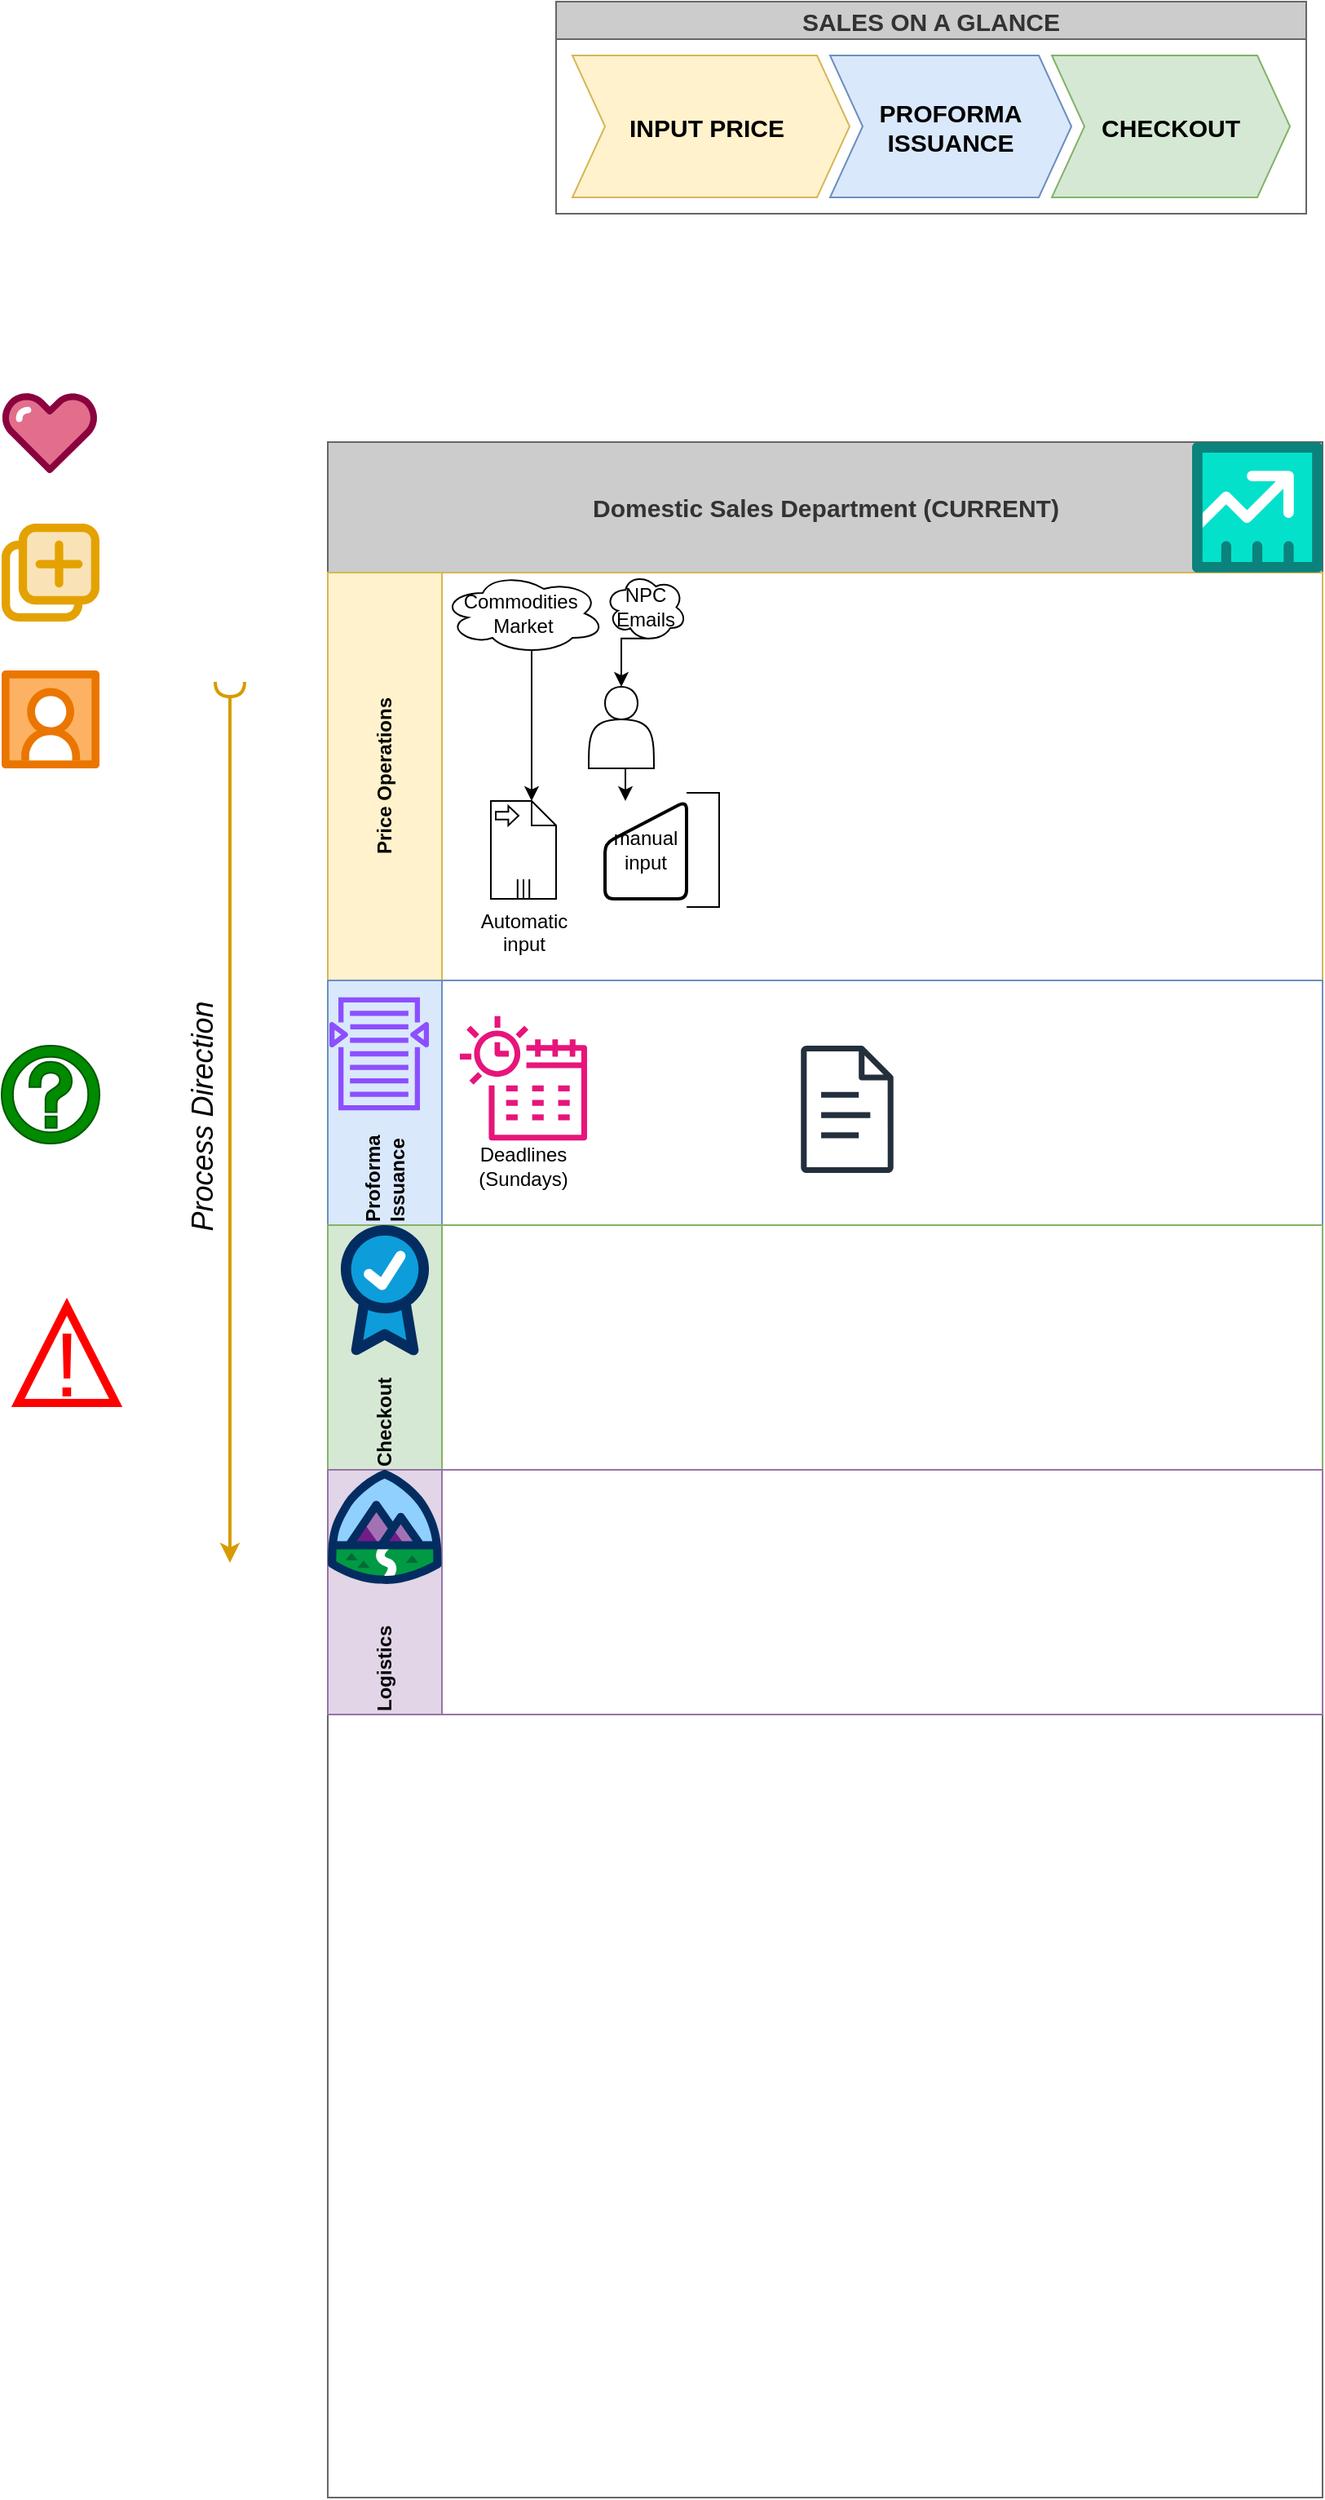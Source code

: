 <mxfile version="24.6.4" type="github">
  <diagram name="Page-1" id="c7488fd3-1785-93aa-aadb-54a6760d102a">
    <mxGraphModel dx="1195" dy="951" grid="1" gridSize="10" guides="1" tooltips="1" connect="1" arrows="1" fold="1" page="0" pageScale="1" pageWidth="1100" pageHeight="850" background="none" math="0" shadow="0">
      <root>
        <mxCell id="0" />
        <mxCell id="1" parent="0" />
        <mxCell id="2b4e8129b02d487f-1" value="Domestic Sales Department (CURRENT)" style="swimlane;html=1;childLayout=stackLayout;horizontal=1;startSize=80;horizontalStack=0;rounded=0;shadow=0;labelBackgroundColor=none;strokeWidth=1;fontFamily=Helvetica;fontSize=15;align=center;fillColor=#CCCCCC;strokeColor=#666666;fontColor=#333333;" parent="1" vertex="1">
          <mxGeometry x="180" y="70" width="610" height="1260" as="geometry" />
        </mxCell>
        <mxCell id="2b4e8129b02d487f-2" value="Price Operations" style="swimlane;html=1;startSize=70;horizontal=0;fillColor=#fff2cc;strokeColor=#d6b656;swimlaneFillColor=none;glass=0;rounded=0;shadow=0;" parent="2b4e8129b02d487f-1" vertex="1">
          <mxGeometry y="80" width="610" height="250" as="geometry" />
        </mxCell>
        <mxCell id="qrnM_26eQoAFYajClJYY-13" value="Commodities&amp;nbsp;&lt;div&gt;Market&lt;/div&gt;" style="ellipse;shape=cloud;whiteSpace=wrap;html=1;align=center;" vertex="1" parent="2b4e8129b02d487f-2">
          <mxGeometry x="70" width="100" height="50" as="geometry" />
        </mxCell>
        <mxCell id="qrnM_26eQoAFYajClJYY-28" style="edgeStyle=orthogonalEdgeStyle;rounded=0;orthogonalLoop=1;jettySize=auto;html=1;exitX=0.5;exitY=1;exitDx=0;exitDy=0;entryX=0.25;entryY=0;entryDx=0;entryDy=0;" edge="1" parent="2b4e8129b02d487f-2" source="qrnM_26eQoAFYajClJYY-14" target="qrnM_26eQoAFYajClJYY-26">
          <mxGeometry relative="1" as="geometry" />
        </mxCell>
        <mxCell id="qrnM_26eQoAFYajClJYY-14" value="" style="shape=actor;whiteSpace=wrap;html=1;" vertex="1" parent="2b4e8129b02d487f-2">
          <mxGeometry x="160" y="70" width="40" height="50" as="geometry" />
        </mxCell>
        <mxCell id="qrnM_26eQoAFYajClJYY-24" style="edgeStyle=orthogonalEdgeStyle;rounded=0;orthogonalLoop=1;jettySize=auto;html=1;exitX=0.55;exitY=0.95;exitDx=0;exitDy=0;exitPerimeter=0;entryX=0.5;entryY=0;entryDx=0;entryDy=0;" edge="1" parent="2b4e8129b02d487f-2" source="qrnM_26eQoAFYajClJYY-15" target="qrnM_26eQoAFYajClJYY-14">
          <mxGeometry relative="1" as="geometry" />
        </mxCell>
        <mxCell id="qrnM_26eQoAFYajClJYY-15" value="&lt;div&gt;NPC&lt;/div&gt;&lt;div&gt;Emails&lt;/div&gt;" style="ellipse;shape=cloud;whiteSpace=wrap;html=1;align=center;" vertex="1" parent="2b4e8129b02d487f-2">
          <mxGeometry x="170" width="50" height="42.5" as="geometry" />
        </mxCell>
        <mxCell id="qrnM_26eQoAFYajClJYY-25" value="Automatic&lt;div&gt;input&lt;/div&gt;" style="shape=mxgraph.bpmn.data;labelPosition=center;verticalLabelPosition=bottom;align=center;verticalAlign=top;size=15;html=1;bpmnTransferType=input;isCollection=1;" vertex="1" parent="2b4e8129b02d487f-2">
          <mxGeometry x="100" y="140" width="40" height="60" as="geometry" />
        </mxCell>
        <mxCell id="qrnM_26eQoAFYajClJYY-26" value="manual&lt;div&gt;input&lt;/div&gt;" style="html=1;strokeWidth=2;shape=manualInput;whiteSpace=wrap;rounded=1;size=26;arcSize=11;" vertex="1" parent="2b4e8129b02d487f-2">
          <mxGeometry x="170" y="140" width="50" height="60" as="geometry" />
        </mxCell>
        <mxCell id="qrnM_26eQoAFYajClJYY-27" style="edgeStyle=orthogonalEdgeStyle;rounded=0;orthogonalLoop=1;jettySize=auto;html=1;exitX=0.55;exitY=0.95;exitDx=0;exitDy=0;exitPerimeter=0;entryX=0;entryY=0;entryDx=25;entryDy=0;entryPerimeter=0;" edge="1" parent="2b4e8129b02d487f-2" source="qrnM_26eQoAFYajClJYY-13" target="qrnM_26eQoAFYajClJYY-25">
          <mxGeometry relative="1" as="geometry" />
        </mxCell>
        <mxCell id="qrnM_26eQoAFYajClJYY-29" value="" style="pointerEvents=1;verticalLabelPosition=bottom;shadow=0;dashed=0;align=center;html=1;verticalAlign=top;shape=mxgraph.electrical.miscellaneous.permanent_magnet" vertex="1" parent="2b4e8129b02d487f-2">
          <mxGeometry x="220" y="135" width="20" height="70" as="geometry" />
        </mxCell>
        <mxCell id="2b4e8129b02d487f-3" value="Proforma&amp;nbsp;&lt;div&gt;Issuance&lt;/div&gt;" style="swimlane;html=1;startSize=70;horizontal=0;fillColor=#dae8fc;strokeColor=#6c8ebf;align=left;" parent="2b4e8129b02d487f-1" vertex="1">
          <mxGeometry y="330" width="610" height="150" as="geometry" />
        </mxCell>
        <mxCell id="qrnM_26eQoAFYajClJYY-35" value="" style="group" vertex="1" connectable="0" parent="2b4e8129b02d487f-3">
          <mxGeometry x="81" y="21" width="78" height="108" as="geometry" />
        </mxCell>
        <mxCell id="qrnM_26eQoAFYajClJYY-32" value="" style="sketch=0;outlineConnect=0;fontColor=#232F3E;gradientColor=none;fillColor=#E7157B;strokeColor=none;dashed=0;verticalLabelPosition=bottom;verticalAlign=top;align=center;html=1;fontSize=12;fontStyle=0;aspect=fixed;pointerEvents=1;shape=mxgraph.aws4.eventbridge_scheduler;" vertex="1" parent="qrnM_26eQoAFYajClJYY-35">
          <mxGeometry width="78" height="78" as="geometry" />
        </mxCell>
        <mxCell id="qrnM_26eQoAFYajClJYY-34" value="Deadlines (Sundays)" style="text;html=1;align=center;verticalAlign=middle;whiteSpace=wrap;rounded=0;" vertex="1" parent="qrnM_26eQoAFYajClJYY-35">
          <mxGeometry x="9" y="78" width="60" height="30" as="geometry" />
        </mxCell>
        <mxCell id="qrnM_26eQoAFYajClJYY-46" value="" style="sketch=0;outlineConnect=0;fontColor=#232F3E;gradientColor=none;fillColor=#8C4FFF;strokeColor=none;dashed=0;verticalLabelPosition=bottom;verticalAlign=top;align=center;html=1;fontSize=12;fontStyle=0;aspect=fixed;pointerEvents=1;shape=mxgraph.aws4.search_documents;" vertex="1" parent="2b4e8129b02d487f-3">
          <mxGeometry x="1" y="10" width="61.03" height="70" as="geometry" />
        </mxCell>
        <mxCell id="qrnM_26eQoAFYajClJYY-47" value="" style="sketch=0;outlineConnect=0;fontColor=#232F3E;gradientColor=none;fillColor=#232F3D;strokeColor=none;dashed=0;verticalLabelPosition=bottom;verticalAlign=top;align=center;html=1;fontSize=12;fontStyle=0;aspect=fixed;pointerEvents=1;shape=mxgraph.aws4.document;" vertex="1" parent="2b4e8129b02d487f-3">
          <mxGeometry x="290" y="40" width="57" height="78" as="geometry" />
        </mxCell>
        <mxCell id="qrnM_26eQoAFYajClJYY-12" value="Checkout" style="swimlane;html=1;startSize=70;horizontal=0;fillColor=#d5e8d4;strokeColor=#82b366;align=left;" vertex="1" parent="2b4e8129b02d487f-1">
          <mxGeometry y="480" width="610" height="150" as="geometry" />
        </mxCell>
        <mxCell id="qrnM_26eQoAFYajClJYY-45" value="" style="verticalLabelPosition=bottom;aspect=fixed;html=1;shape=mxgraph.salesforce.success;" vertex="1" parent="qrnM_26eQoAFYajClJYY-12">
          <mxGeometry x="7.8" width="54.4" height="80" as="geometry" />
        </mxCell>
        <mxCell id="2b4e8129b02d487f-4" value="Logistics" style="swimlane;html=1;startSize=70;horizontal=0;fillColor=#e1d5e7;strokeColor=#9673a6;verticalAlign=middle;align=left;" parent="2b4e8129b02d487f-1" vertex="1">
          <mxGeometry y="630" width="610" height="150" as="geometry" />
        </mxCell>
        <mxCell id="qrnM_26eQoAFYajClJYY-43" value="" style="verticalLabelPosition=bottom;aspect=fixed;html=1;shape=mxgraph.salesforce.learning;" vertex="1" parent="2b4e8129b02d487f-4">
          <mxGeometry width="70" height="70" as="geometry" />
        </mxCell>
        <mxCell id="qrnM_26eQoAFYajClJYY-1" value="" style="endArrow=classic;html=1;rounded=0;strokeWidth=2;startArrow=halfCircle;startFill=0;fillColor=#ffe6cc;strokeColor=#d79b00;" edge="1" parent="1">
          <mxGeometry width="50" height="50" relative="1" as="geometry">
            <mxPoint x="120" y="217" as="sourcePoint" />
            <mxPoint x="120" y="757" as="targetPoint" />
          </mxGeometry>
        </mxCell>
        <mxCell id="qrnM_26eQoAFYajClJYY-2" value="Process Direction" style="edgeLabel;html=1;align=center;verticalAlign=bottom;resizable=0;points=[];horizontal=0;fontSize=18;fontStyle=2" vertex="1" connectable="0" parent="qrnM_26eQoAFYajClJYY-1">
          <mxGeometry x="-0.01" y="-3" relative="1" as="geometry">
            <mxPoint as="offset" />
          </mxGeometry>
        </mxCell>
        <mxCell id="qrnM_26eQoAFYajClJYY-36" value="SALES ON A GLANCE" style="swimlane;childLayout=stackLayout;horizontal=1;fillColor=#CCCCCC;horizontalStack=1;resizeParent=1;resizeParentMax=0;resizeLast=0;collapsible=0;strokeColor=#666666;stackBorder=10;stackSpacing=-12;resizable=1;align=center;points=[];whiteSpace=wrap;html=1;rounded=0;shadow=0;strokeWidth=1;verticalAlign=middle;fontFamily=Helvetica;fontSize=15;fontColor=#333333;fontStyle=1;labelBackgroundColor=none;" vertex="1" parent="1">
          <mxGeometry x="320" y="-200" width="460" height="130" as="geometry" />
        </mxCell>
        <mxCell id="qrnM_26eQoAFYajClJYY-37" value="INPUT PRICE&lt;span style=&quot;white-space: pre;&quot;&gt;&#x9;&lt;/span&gt;" style="shape=step;perimeter=stepPerimeter;fixedSize=1;points=[];whiteSpace=wrap;html=1;fillColor=#fff2cc;strokeColor=#d6b656;rounded=0;shadow=0;strokeWidth=1;align=center;verticalAlign=middle;fontFamily=Helvetica;fontSize=15;fontStyle=1;labelBackgroundColor=none;" vertex="1" parent="qrnM_26eQoAFYajClJYY-36">
          <mxGeometry x="10" y="33" width="170" height="87" as="geometry" />
        </mxCell>
        <mxCell id="qrnM_26eQoAFYajClJYY-38" value="PROFORMA&lt;div&gt;ISSUANCE&lt;/div&gt;" style="shape=step;perimeter=stepPerimeter;fixedSize=1;points=[];whiteSpace=wrap;html=1;rounded=0;shadow=0;strokeColor=#6c8ebf;strokeWidth=1;align=center;verticalAlign=middle;fontFamily=Helvetica;fontSize=15;fontStyle=1;labelBackgroundColor=none;fillColor=#dae8fc;" vertex="1" parent="qrnM_26eQoAFYajClJYY-36">
          <mxGeometry x="168" y="33" width="148" height="87" as="geometry" />
        </mxCell>
        <mxCell id="qrnM_26eQoAFYajClJYY-39" value="CHECKOUT" style="shape=step;perimeter=stepPerimeter;fixedSize=1;points=[];whiteSpace=wrap;html=1;rounded=0;shadow=0;strokeColor=#82b366;strokeWidth=1;align=center;verticalAlign=middle;fontFamily=Helvetica;fontSize=15;fontStyle=1;labelBackgroundColor=none;fillColor=#d5e8d4;" vertex="1" parent="qrnM_26eQoAFYajClJYY-36">
          <mxGeometry x="304" y="33" width="146" height="87" as="geometry" />
        </mxCell>
        <mxCell id="qrnM_26eQoAFYajClJYY-40" value="" style="verticalLabelPosition=bottom;aspect=fixed;html=1;shape=mxgraph.salesforce.partners;" vertex="1" parent="1">
          <mxGeometry x="-20" y="120" width="60" height="60" as="geometry" />
        </mxCell>
        <mxCell id="qrnM_26eQoAFYajClJYY-41" value="" style="verticalLabelPosition=bottom;aspect=fixed;html=1;shape=mxgraph.salesforce.social_studio;" vertex="1" parent="1">
          <mxGeometry x="-20" y="210" width="60" height="60" as="geometry" />
        </mxCell>
        <mxCell id="qrnM_26eQoAFYajClJYY-42" value="" style="verticalLabelPosition=bottom;aspect=fixed;html=1;shape=mxgraph.salesforce.service;" vertex="1" parent="1">
          <mxGeometry x="-20" y="40" width="60" height="49.2" as="geometry" />
        </mxCell>
        <mxCell id="qrnM_26eQoAFYajClJYY-44" value="" style="verticalLabelPosition=bottom;aspect=fixed;html=1;shape=mxgraph.salesforce.sales;" vertex="1" parent="1">
          <mxGeometry x="710" y="70" width="80" height="80" as="geometry" />
        </mxCell>
        <mxCell id="qrnM_26eQoAFYajClJYY-48" value="" style="shape=mxgraph.signs.travel.information_1;html=1;pointerEvents=1;verticalLabelPosition=bottom;verticalAlign=top;align=center;sketch=0;fillColor=#008a00;strokeColor=#005700;fontColor=#ffffff;" vertex="1" parent="1">
          <mxGeometry x="-20" y="440" width="60" height="60" as="geometry" />
        </mxCell>
        <mxCell id="qrnM_26eQoAFYajClJYY-51" value="" style="group" vertex="1" connectable="0" parent="1">
          <mxGeometry x="-10.0" y="600" width="60" height="59" as="geometry" />
        </mxCell>
        <mxCell id="qrnM_26eQoAFYajClJYY-49" value="" style="triangle;whiteSpace=wrap;html=1;rotation=-90;strokeWidth=5;movable=1;resizable=1;rotatable=1;deletable=1;editable=1;locked=0;connectable=1;fillColor=none;fontColor=#ffffff;strokeColor=#FF0000;" vertex="1" parent="qrnM_26eQoAFYajClJYY-51">
          <mxGeometry x="0.5" y="-0.5" width="59" height="60" as="geometry" />
        </mxCell>
        <mxCell id="qrnM_26eQoAFYajClJYY-50" value="!" style="text;html=1;align=center;verticalAlign=middle;whiteSpace=wrap;rounded=0;fontSize=56;movable=1;resizable=1;rotatable=1;deletable=1;editable=1;locked=0;connectable=1;fillColor=none;fontColor=#FF0000;strokeColor=none;" vertex="1" parent="qrnM_26eQoAFYajClJYY-51">
          <mxGeometry x="3.553e-15" y="20" width="60" height="30" as="geometry" />
        </mxCell>
      </root>
    </mxGraphModel>
  </diagram>
</mxfile>
